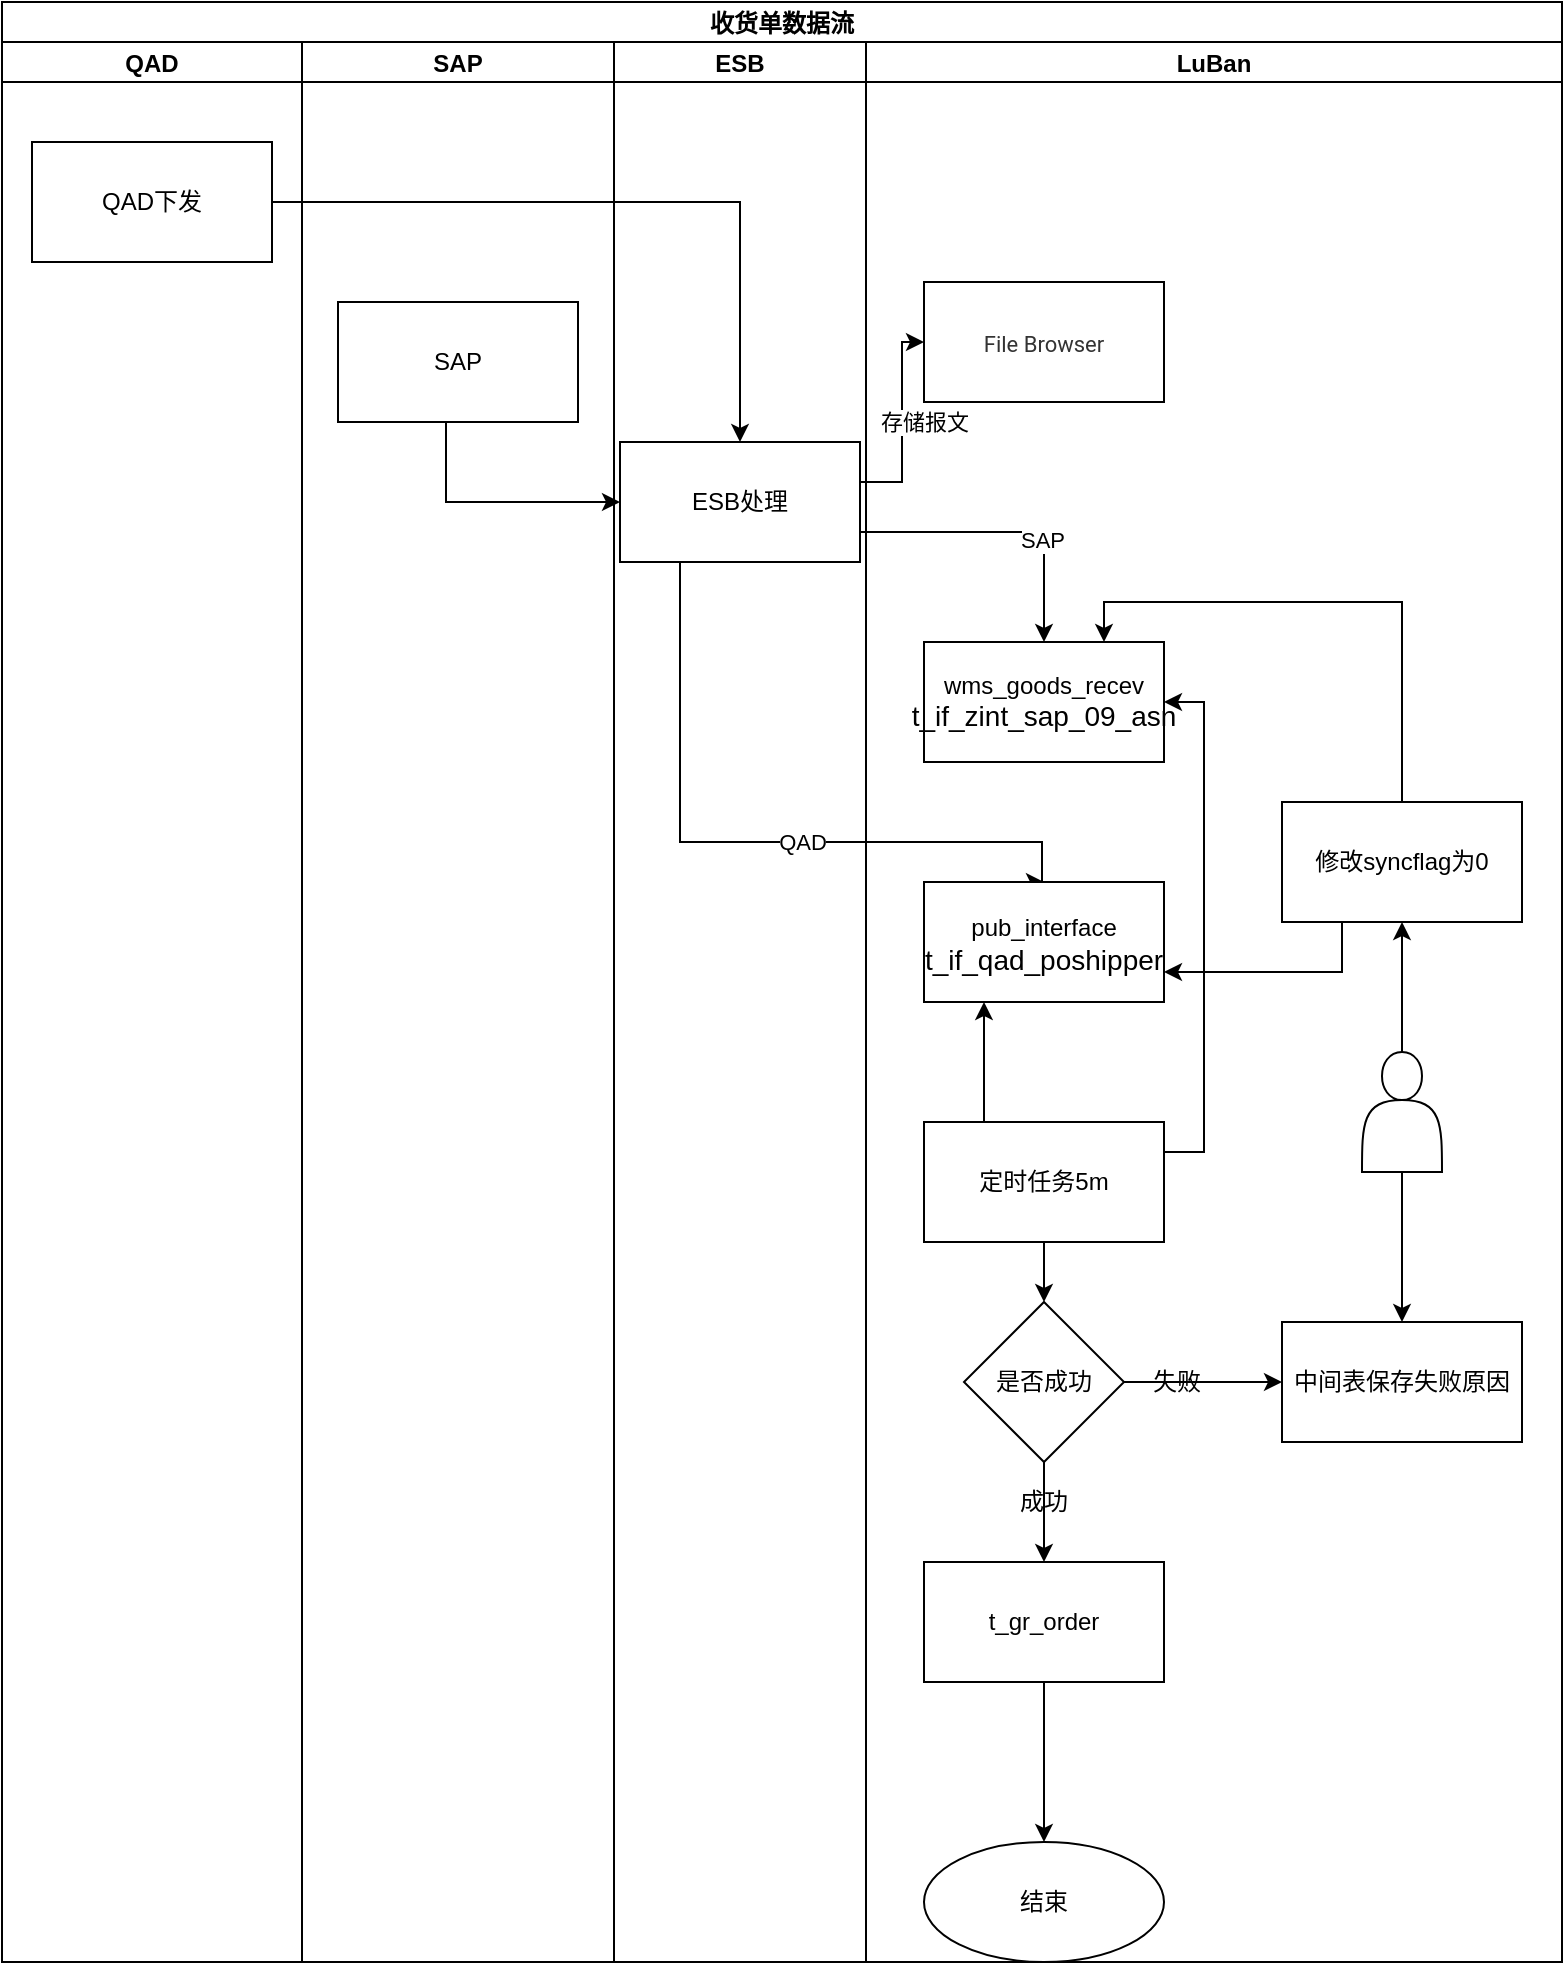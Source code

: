 <mxfile version="15.2.9" type="github"><diagram id="qdkP166iJwjEoOGeEnNh" name="第 1 页"><mxGraphModel dx="1422" dy="762" grid="1" gridSize="10" guides="1" tooltips="1" connect="1" arrows="1" fold="1" page="1" pageScale="1" pageWidth="827" pageHeight="1169" math="0" shadow="0"><root><mxCell id="y5h-3H9kwPMfMlmvDIli-0"/><mxCell id="y5h-3H9kwPMfMlmvDIli-1" parent="y5h-3H9kwPMfMlmvDIli-0"/><mxCell id="EydwcepDXOAFf91pvnN7-0" value="收货单数据流" style="swimlane;childLayout=stackLayout;resizeParent=1;resizeParentMax=0;startSize=20;" vertex="1" parent="y5h-3H9kwPMfMlmvDIli-1"><mxGeometry x="20" y="60" width="780" height="980" as="geometry"/></mxCell><mxCell id="EydwcepDXOAFf91pvnN7-1" value="QAD" style="swimlane;startSize=20;" vertex="1" parent="EydwcepDXOAFf91pvnN7-0"><mxGeometry y="20" width="150" height="960" as="geometry"/></mxCell><mxCell id="EydwcepDXOAFf91pvnN7-2" value="QAD下发" style="rounded=0;whiteSpace=wrap;html=1;" vertex="1" parent="EydwcepDXOAFf91pvnN7-1"><mxGeometry x="15" y="50" width="120" height="60" as="geometry"/></mxCell><mxCell id="EydwcepDXOAFf91pvnN7-3" value="SAP" style="swimlane;startSize=20;" vertex="1" parent="EydwcepDXOAFf91pvnN7-0"><mxGeometry x="150" y="20" width="156" height="960" as="geometry"/></mxCell><mxCell id="EydwcepDXOAFf91pvnN7-4" value="SAP" style="rounded=0;whiteSpace=wrap;html=1;" vertex="1" parent="EydwcepDXOAFf91pvnN7-3"><mxGeometry x="18" y="130" width="120" height="60" as="geometry"/></mxCell><mxCell id="EydwcepDXOAFf91pvnN7-5" value="ESB" style="swimlane;startSize=20;" vertex="1" parent="EydwcepDXOAFf91pvnN7-0"><mxGeometry x="306" y="20" width="126" height="960" as="geometry"/></mxCell><mxCell id="EydwcepDXOAFf91pvnN7-6" value="ESB处理" style="rounded=0;whiteSpace=wrap;html=1;" vertex="1" parent="EydwcepDXOAFf91pvnN7-5"><mxGeometry x="3" y="200" width="120" height="60" as="geometry"/></mxCell><mxCell id="EydwcepDXOAFf91pvnN7-7" style="edgeStyle=orthogonalEdgeStyle;rounded=0;orthogonalLoop=1;jettySize=auto;html=1;exitX=0.45;exitY=1;exitDx=0;exitDy=0;exitPerimeter=0;entryX=0;entryY=0.5;entryDx=0;entryDy=0;" edge="1" parent="EydwcepDXOAFf91pvnN7-0" source="EydwcepDXOAFf91pvnN7-4" target="EydwcepDXOAFf91pvnN7-6"><mxGeometry relative="1" as="geometry"><mxPoint x="276" y="180" as="targetPoint"/></mxGeometry></mxCell><mxCell id="EydwcepDXOAFf91pvnN7-8" style="edgeStyle=orthogonalEdgeStyle;rounded=0;orthogonalLoop=1;jettySize=auto;html=1;" edge="1" parent="EydwcepDXOAFf91pvnN7-0" source="EydwcepDXOAFf91pvnN7-2"><mxGeometry relative="1" as="geometry"><mxPoint x="369" y="220" as="targetPoint"/><Array as="points"><mxPoint x="369" y="100"/></Array></mxGeometry></mxCell><mxCell id="EydwcepDXOAFf91pvnN7-9" style="edgeStyle=orthogonalEdgeStyle;rounded=0;orthogonalLoop=1;jettySize=auto;html=1;entryX=0;entryY=0.5;entryDx=0;entryDy=0;" edge="1" parent="EydwcepDXOAFf91pvnN7-0" source="EydwcepDXOAFf91pvnN7-6" target="EydwcepDXOAFf91pvnN7-18"><mxGeometry relative="1" as="geometry"><Array as="points"><mxPoint x="450" y="240"/><mxPoint x="450" y="170"/></Array></mxGeometry></mxCell><mxCell id="EydwcepDXOAFf91pvnN7-10" value="存储报文" style="edgeLabel;html=1;align=center;verticalAlign=middle;resizable=0;points=[];" vertex="1" connectable="0" parent="EydwcepDXOAFf91pvnN7-9"><mxGeometry x="0.314" y="1" relative="1" as="geometry"><mxPoint x="12" y="16" as="offset"/></mxGeometry></mxCell><mxCell id="EydwcepDXOAFf91pvnN7-11" value="" style="edgeStyle=orthogonalEdgeStyle;rounded=0;orthogonalLoop=1;jettySize=auto;html=1;entryX=0.5;entryY=0;entryDx=0;entryDy=0;exitX=0.25;exitY=1;exitDx=0;exitDy=0;" edge="1" parent="EydwcepDXOAFf91pvnN7-0" source="EydwcepDXOAFf91pvnN7-6" target="EydwcepDXOAFf91pvnN7-17"><mxGeometry relative="1" as="geometry"><Array as="points"><mxPoint x="339" y="420"/><mxPoint x="520" y="420"/></Array></mxGeometry></mxCell><mxCell id="EydwcepDXOAFf91pvnN7-12" value="QAD" style="edgeLabel;html=1;align=center;verticalAlign=middle;resizable=0;points=[];" vertex="1" connectable="0" parent="EydwcepDXOAFf91pvnN7-11"><mxGeometry x="-0.005" y="-2" relative="1" as="geometry"><mxPoint x="31" y="-2" as="offset"/></mxGeometry></mxCell><mxCell id="EydwcepDXOAFf91pvnN7-13" value="" style="edgeStyle=orthogonalEdgeStyle;rounded=0;orthogonalLoop=1;jettySize=auto;html=1;exitX=1;exitY=0.75;exitDx=0;exitDy=0;" edge="1" parent="EydwcepDXOAFf91pvnN7-0" source="EydwcepDXOAFf91pvnN7-6" target="EydwcepDXOAFf91pvnN7-16"><mxGeometry relative="1" as="geometry"/></mxCell><mxCell id="EydwcepDXOAFf91pvnN7-14" value="SAP" style="edgeLabel;html=1;align=center;verticalAlign=middle;resizable=0;points=[];" vertex="1" connectable="0" parent="EydwcepDXOAFf91pvnN7-13"><mxGeometry x="0.297" y="-1" relative="1" as="geometry"><mxPoint as="offset"/></mxGeometry></mxCell><mxCell id="EydwcepDXOAFf91pvnN7-15" value="LuBan" style="swimlane;startSize=20;" vertex="1" parent="EydwcepDXOAFf91pvnN7-0"><mxGeometry x="432" y="20" width="348" height="960" as="geometry"/></mxCell><mxCell id="EydwcepDXOAFf91pvnN7-16" value="wms_goods_recev&lt;br&gt;&lt;span lang=&quot;EN-US&quot; style=&quot;font-size: 10.5pt ; font-family: &amp;#34;calibri&amp;#34; , sans-serif&quot;&gt;t_if_zint_sap_09_asn&lt;/span&gt;" style="rounded=0;whiteSpace=wrap;html=1;" vertex="1" parent="EydwcepDXOAFf91pvnN7-15"><mxGeometry x="29" y="300" width="120" height="60" as="geometry"/></mxCell><mxCell id="EydwcepDXOAFf91pvnN7-17" value="&lt;span lang=&quot;EN-US&quot; style=&quot;font-size: 10.5pt ; font-family: &amp;#34;calibri&amp;#34; , sans-serif&quot;&gt;&lt;span style=&quot;font-family: &amp;#34;helvetica&amp;#34; ; font-size: 12px&quot;&gt;pub_interface&lt;/span&gt;&lt;br&gt;t_if_qad_poshipper&lt;/span&gt;" style="rounded=0;whiteSpace=wrap;html=1;" vertex="1" parent="EydwcepDXOAFf91pvnN7-15"><mxGeometry x="29" y="420" width="120" height="60" as="geometry"/></mxCell><mxCell id="EydwcepDXOAFf91pvnN7-18" value="&lt;h1 style=&quot;box-sizing: border-box ; outline: 0px ; margin: 0.4em 0px 0.67em ; color: rgb(51 , 51 , 51) ; font-family: &amp;#34;roboto&amp;#34; , sans-serif ; background-color: rgb(255 , 255 , 255)&quot;&gt;&lt;font style=&quot;font-weight: normal ; font-size: 11px&quot;&gt;File Browser&lt;/font&gt;&lt;/h1&gt;" style="rounded=0;whiteSpace=wrap;html=1;" vertex="1" parent="EydwcepDXOAFf91pvnN7-15"><mxGeometry x="29" y="120" width="120" height="60" as="geometry"/></mxCell><mxCell id="EydwcepDXOAFf91pvnN7-19" style="edgeStyle=orthogonalEdgeStyle;rounded=0;orthogonalLoop=1;jettySize=auto;html=1;exitX=0.25;exitY=0;exitDx=0;exitDy=0;entryX=0.25;entryY=1;entryDx=0;entryDy=0;" edge="1" parent="EydwcepDXOAFf91pvnN7-15" source="EydwcepDXOAFf91pvnN7-22" target="EydwcepDXOAFf91pvnN7-17"><mxGeometry relative="1" as="geometry"/></mxCell><mxCell id="EydwcepDXOAFf91pvnN7-20" style="edgeStyle=orthogonalEdgeStyle;rounded=0;orthogonalLoop=1;jettySize=auto;html=1;exitX=1;exitY=0.25;exitDx=0;exitDy=0;entryX=1;entryY=0.5;entryDx=0;entryDy=0;" edge="1" parent="EydwcepDXOAFf91pvnN7-15" source="EydwcepDXOAFf91pvnN7-22" target="EydwcepDXOAFf91pvnN7-16"><mxGeometry relative="1" as="geometry"/></mxCell><mxCell id="EydwcepDXOAFf91pvnN7-21" value="" style="edgeStyle=orthogonalEdgeStyle;rounded=0;orthogonalLoop=1;jettySize=auto;html=1;" edge="1" parent="EydwcepDXOAFf91pvnN7-15" source="EydwcepDXOAFf91pvnN7-22" target="EydwcepDXOAFf91pvnN7-25"><mxGeometry relative="1" as="geometry"/></mxCell><mxCell id="EydwcepDXOAFf91pvnN7-22" value="定时任务5m" style="rounded=0;whiteSpace=wrap;html=1;" vertex="1" parent="EydwcepDXOAFf91pvnN7-15"><mxGeometry x="29" y="540" width="120" height="60" as="geometry"/></mxCell><mxCell id="EydwcepDXOAFf91pvnN7-23" value="" style="edgeStyle=orthogonalEdgeStyle;rounded=0;orthogonalLoop=1;jettySize=auto;html=1;" edge="1" parent="EydwcepDXOAFf91pvnN7-15" source="EydwcepDXOAFf91pvnN7-25" target="EydwcepDXOAFf91pvnN7-27"><mxGeometry relative="1" as="geometry"/></mxCell><mxCell id="EydwcepDXOAFf91pvnN7-24" value="" style="edgeStyle=orthogonalEdgeStyle;rounded=0;orthogonalLoop=1;jettySize=auto;html=1;" edge="1" parent="EydwcepDXOAFf91pvnN7-15" source="EydwcepDXOAFf91pvnN7-25" target="EydwcepDXOAFf91pvnN7-28"><mxGeometry relative="1" as="geometry"/></mxCell><mxCell id="EydwcepDXOAFf91pvnN7-25" value="是否成功" style="rhombus;whiteSpace=wrap;html=1;rounded=0;" vertex="1" parent="EydwcepDXOAFf91pvnN7-15"><mxGeometry x="49" y="630" width="80" height="80" as="geometry"/></mxCell><mxCell id="EydwcepDXOAFf91pvnN7-26" value="" style="edgeStyle=orthogonalEdgeStyle;rounded=0;orthogonalLoop=1;jettySize=auto;html=1;" edge="1" parent="EydwcepDXOAFf91pvnN7-15" source="EydwcepDXOAFf91pvnN7-27" target="EydwcepDXOAFf91pvnN7-36"><mxGeometry relative="1" as="geometry"/></mxCell><mxCell id="EydwcepDXOAFf91pvnN7-27" value="t_gr_order" style="whiteSpace=wrap;html=1;rounded=0;" vertex="1" parent="EydwcepDXOAFf91pvnN7-15"><mxGeometry x="29" y="760" width="120" height="60" as="geometry"/></mxCell><mxCell id="EydwcepDXOAFf91pvnN7-28" value="中间表保存失败原因" style="whiteSpace=wrap;html=1;rounded=0;" vertex="1" parent="EydwcepDXOAFf91pvnN7-15"><mxGeometry x="208" y="640" width="120" height="60" as="geometry"/></mxCell><mxCell id="EydwcepDXOAFf91pvnN7-29" value="成功" style="text;html=1;strokeColor=none;fillColor=none;align=center;verticalAlign=middle;whiteSpace=wrap;rounded=0;" vertex="1" parent="EydwcepDXOAFf91pvnN7-15"><mxGeometry x="69" y="720" width="40" height="20" as="geometry"/></mxCell><mxCell id="EydwcepDXOAFf91pvnN7-30" value="失败" style="text;html=1;align=center;verticalAlign=middle;resizable=0;points=[];autosize=1;strokeColor=none;" vertex="1" parent="EydwcepDXOAFf91pvnN7-15"><mxGeometry x="134.5" y="660" width="40" height="20" as="geometry"/></mxCell><mxCell id="EydwcepDXOAFf91pvnN7-31" style="edgeStyle=orthogonalEdgeStyle;rounded=0;orthogonalLoop=1;jettySize=auto;html=1;entryX=0.75;entryY=0;entryDx=0;entryDy=0;exitX=0.5;exitY=0;exitDx=0;exitDy=0;" edge="1" parent="EydwcepDXOAFf91pvnN7-15" source="EydwcepDXOAFf91pvnN7-33" target="EydwcepDXOAFf91pvnN7-16"><mxGeometry relative="1" as="geometry"/></mxCell><mxCell id="EydwcepDXOAFf91pvnN7-32" style="edgeStyle=orthogonalEdgeStyle;rounded=0;orthogonalLoop=1;jettySize=auto;html=1;exitX=0.25;exitY=1;exitDx=0;exitDy=0;entryX=1;entryY=0.75;entryDx=0;entryDy=0;" edge="1" parent="EydwcepDXOAFf91pvnN7-15" source="EydwcepDXOAFf91pvnN7-33" target="EydwcepDXOAFf91pvnN7-17"><mxGeometry relative="1" as="geometry"/></mxCell><mxCell id="EydwcepDXOAFf91pvnN7-33" value="修改syncflag为0" style="whiteSpace=wrap;html=1;rounded=0;" vertex="1" parent="EydwcepDXOAFf91pvnN7-15"><mxGeometry x="208" y="380" width="120" height="60" as="geometry"/></mxCell><mxCell id="EydwcepDXOAFf91pvnN7-34" value="" style="endArrow=classic;startArrow=classic;html=1;entryX=0.5;entryY=1;entryDx=0;entryDy=0;exitX=0.5;exitY=0;exitDx=0;exitDy=0;" edge="1" parent="EydwcepDXOAFf91pvnN7-15" source="EydwcepDXOAFf91pvnN7-28" target="EydwcepDXOAFf91pvnN7-33"><mxGeometry width="50" height="50" relative="1" as="geometry"><mxPoint x="28" y="550" as="sourcePoint"/><mxPoint x="78" y="500" as="targetPoint"/><Array as="points"/></mxGeometry></mxCell><mxCell id="EydwcepDXOAFf91pvnN7-35" value="" style="shape=actor;whiteSpace=wrap;html=1;rounded=0;" vertex="1" parent="EydwcepDXOAFf91pvnN7-15"><mxGeometry x="248" y="505" width="40" height="60" as="geometry"/></mxCell><mxCell id="EydwcepDXOAFf91pvnN7-36" value="结束" style="ellipse;whiteSpace=wrap;html=1;rounded=0;" vertex="1" parent="EydwcepDXOAFf91pvnN7-15"><mxGeometry x="29" y="900" width="120" height="60" as="geometry"/></mxCell></root></mxGraphModel></diagram></mxfile>